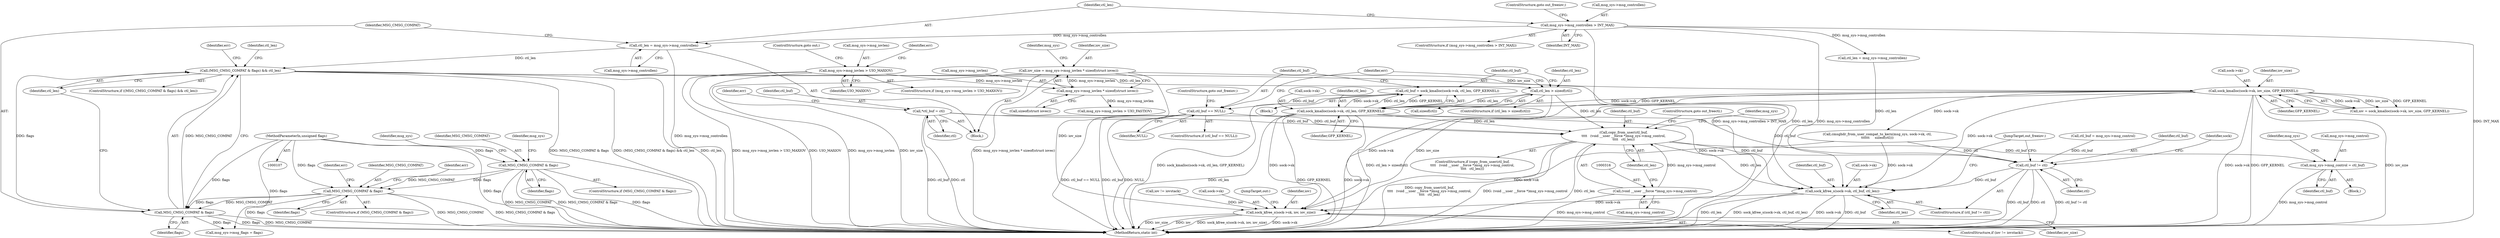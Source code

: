 digraph "0_linux_bc909d9ddbf7778371e36a651d6e4194b1cc7d4c@API" {
"1000313" [label="(Call,copy_from_user(ctl_buf,\n\t\t\t\t   (void __user __force *)msg_sys->msg_control,\n\t\t\t\t   ctl_len))"];
"1000304" [label="(Call,ctl_buf == NULL)"];
"1000295" [label="(Call,ctl_buf = sock_kmalloc(sock->sk, ctl_len, GFP_KERNEL))"];
"1000297" [label="(Call,sock_kmalloc(sock->sk, ctl_len, GFP_KERNEL))"];
"1000195" [label="(Call,sock_kmalloc(sock->sk, iov_size, GFP_KERNEL))"];
"1000178" [label="(Call,iov_size = msg_sys->msg_iovlen * sizeof(struct iovec))"];
"1000180" [label="(Call,msg_sys->msg_iovlen * sizeof(struct iovec))"];
"1000168" [label="(Call,msg_sys->msg_iovlen > UIO_MAXIOV)"];
"1000290" [label="(Call,ctl_len > sizeof(ctl))"];
"1000256" [label="(Call,(MSG_CMSG_COMPAT & flags) && ctl_len)"];
"1000257" [label="(Call,MSG_CMSG_COMPAT & flags)"];
"1000206" [label="(Call,MSG_CMSG_COMPAT & flags)"];
"1000142" [label="(Call,MSG_CMSG_COMPAT & flags)"];
"1000111" [label="(MethodParameterIn,unsigned flags)"];
"1000250" [label="(Call,ctl_len = msg_sys->msg_controllen)"];
"1000244" [label="(Call,msg_sys->msg_controllen > INT_MAX)"];
"1000130" [label="(Call,*ctl_buf = ctl)"];
"1000315" [label="(Call,(void __user __force *)msg_sys->msg_control)"];
"1000322" [label="(Call,msg_sys->msg_control = ctl_buf)"];
"1000409" [label="(Call,ctl_buf != ctl)"];
"1000412" [label="(Call,sock_kfree_s(sock->sk, ctl_buf, ctl_len))"];
"1000423" [label="(Call,sock_kfree_s(sock->sk, iov, iov_size))"];
"1000258" [label="(Identifier,MSG_CMSG_COMPAT)"];
"1000251" [label="(Identifier,ctl_len)"];
"1000412" [label="(Call,sock_kfree_s(sock->sk, ctl_buf, ctl_len))"];
"1000424" [label="(Call,sock->sk)"];
"1000172" [label="(Identifier,UIO_MAXIOV)"];
"1000181" [label="(Call,msg_sys->msg_iovlen)"];
"1000142" [label="(Call,MSG_CMSG_COMPAT & flags)"];
"1000408" [label="(ControlStructure,if (ctl_buf != ctl))"];
"1000189" [label="(Identifier,msg_sys)"];
"1000260" [label="(Identifier,ctl_len)"];
"1000249" [label="(ControlStructure,goto out_freeiov;)"];
"1000298" [label="(Call,sock->sk)"];
"1000290" [label="(Call,ctl_len > sizeof(ctl))"];
"1000169" [label="(Call,msg_sys->msg_iovlen)"];
"1000193" [label="(Call,iov = sock_kmalloc(sock->sk, iov_size, GFP_KERNEL))"];
"1000296" [label="(Identifier,ctl_buf)"];
"1000413" [label="(Call,sock->sk)"];
"1000326" [label="(Identifier,ctl_buf)"];
"1000307" [label="(ControlStructure,goto out_freeiov;)"];
"1000313" [label="(Call,copy_from_user(ctl_buf,\n\t\t\t\t   (void __user __force *)msg_sys->msg_control,\n\t\t\t\t   ctl_len))"];
"1000263" [label="(Identifier,err)"];
"1000250" [label="(Call,ctl_len = msg_sys->msg_controllen)"];
"1000410" [label="(Identifier,ctl_buf)"];
"1000195" [label="(Call,sock_kmalloc(sock->sk, iov_size, GFP_KERNEL))"];
"1000206" [label="(Call,MSG_CMSG_COMPAT & flags)"];
"1000208" [label="(Identifier,flags)"];
"1000295" [label="(Call,ctl_buf = sock_kmalloc(sock->sk, ctl_len, GFP_KERNEL))"];
"1000141" [label="(ControlStructure,if (MSG_CMSG_COMPAT & flags))"];
"1000244" [label="(Call,msg_sys->msg_controllen > INT_MAX)"];
"1000252" [label="(Call,msg_sys->msg_controllen)"];
"1000143" [label="(Identifier,MSG_CMSG_COMPAT)"];
"1000291" [label="(Identifier,ctl_len)"];
"1000148" [label="(Identifier,msg_sys)"];
"1000255" [label="(ControlStructure,if ((MSG_CMSG_COMPAT & flags) && ctl_len))"];
"1000322" [label="(Call,msg_sys->msg_control = ctl_buf)"];
"1000243" [label="(ControlStructure,if (msg_sys->msg_controllen > INT_MAX))"];
"1000323" [label="(Call,msg_sys->msg_control)"];
"1000196" [label="(Call,sock->sk)"];
"1000414" [label="(Identifier,sock)"];
"1000222" [label="(Identifier,err)"];
"1000245" [label="(Call,msg_sys->msg_controllen)"];
"1000280" [label="(Call,ctl_len = msg_sys->msg_controllen)"];
"1000131" [label="(Identifier,ctl_buf)"];
"1000429" [label="(JumpTarget,out:)"];
"1000111" [label="(MethodParameterIn,unsigned flags)"];
"1000264" [label="(Call,cmsghdr_from_user_compat_to_kern(msg_sys, sock->sk, ctl,\n\t\t\t\t\t\t     sizeof(ctl)))"];
"1000416" [label="(Identifier,ctl_buf)"];
"1000428" [label="(Identifier,iov_size)"];
"1000317" [label="(Call,msg_sys->msg_control)"];
"1000432" [label="(MethodReturn,static int)"];
"1000306" [label="(Identifier,NULL)"];
"1000167" [label="(ControlStructure,if (msg_sys->msg_iovlen > UIO_MAXIOV))"];
"1000321" [label="(ControlStructure,goto out_freectl;)"];
"1000411" [label="(Identifier,ctl)"];
"1000113" [label="(Block,)"];
"1000187" [label="(Call,msg_sys->msg_iovlen > UIO_FASTIOV)"];
"1000138" [label="(Identifier,err)"];
"1000409" [label="(Call,ctl_buf != ctl)"];
"1000256" [label="(Call,(MSG_CMSG_COMPAT & flags) && ctl_len)"];
"1000132" [label="(Identifier,ctl)"];
"1000427" [label="(Identifier,iov)"];
"1000289" [label="(ControlStructure,if (ctl_len > sizeof(ctl)))"];
"1000156" [label="(Identifier,msg_sys)"];
"1000294" [label="(Block,)"];
"1000175" [label="(Identifier,err)"];
"1000297" [label="(Call,sock_kmalloc(sock->sk, ctl_len, GFP_KERNEL))"];
"1000199" [label="(Identifier,iov_size)"];
"1000292" [label="(Call,sizeof(ctl))"];
"1000178" [label="(Call,iov_size = msg_sys->msg_iovlen * sizeof(struct iovec))"];
"1000287" [label="(Identifier,ctl_len)"];
"1000207" [label="(Identifier,MSG_CMSG_COMPAT)"];
"1000205" [label="(ControlStructure,if (MSG_CMSG_COMPAT & flags))"];
"1000184" [label="(Call,sizeof(struct iovec))"];
"1000324" [label="(Identifier,msg_sys)"];
"1000420" [label="(Call,iov != iovstack)"];
"1000418" [label="(JumpTarget,out_freeiov:)"];
"1000312" [label="(ControlStructure,if (copy_from_user(ctl_buf,\n\t\t\t\t   (void __user __force *)msg_sys->msg_control,\n\t\t\t\t   ctl_len)))"];
"1000315" [label="(Call,(void __user __force *)msg_sys->msg_control)"];
"1000179" [label="(Identifier,iov_size)"];
"1000320" [label="(Identifier,ctl_len)"];
"1000130" [label="(Call,*ctl_buf = ctl)"];
"1000302" [label="(Identifier,GFP_KERNEL)"];
"1000305" [label="(Identifier,ctl_buf)"];
"1000288" [label="(Block,)"];
"1000144" [label="(Identifier,flags)"];
"1000419" [label="(ControlStructure,if (iov != iovstack))"];
"1000168" [label="(Call,msg_sys->msg_iovlen > UIO_MAXIOV)"];
"1000304" [label="(Call,ctl_buf == NULL)"];
"1000275" [label="(Call,ctl_buf = msg_sys->msg_control)"];
"1000257" [label="(Call,MSG_CMSG_COMPAT & flags)"];
"1000303" [label="(ControlStructure,if (ctl_buf == NULL))"];
"1000417" [label="(Identifier,ctl_len)"];
"1000173" [label="(ControlStructure,goto out;)"];
"1000259" [label="(Identifier,flags)"];
"1000329" [label="(Identifier,msg_sys)"];
"1000309" [label="(Identifier,err)"];
"1000200" [label="(Identifier,GFP_KERNEL)"];
"1000423" [label="(Call,sock_kfree_s(sock->sk, iov, iov_size))"];
"1000301" [label="(Identifier,ctl_len)"];
"1000314" [label="(Identifier,ctl_buf)"];
"1000180" [label="(Call,msg_sys->msg_iovlen * sizeof(struct iovec))"];
"1000211" [label="(Identifier,err)"];
"1000248" [label="(Identifier,INT_MAX)"];
"1000327" [label="(Call,msg_sys->msg_flags = flags)"];
"1000313" -> "1000312"  [label="AST: "];
"1000313" -> "1000320"  [label="CFG: "];
"1000314" -> "1000313"  [label="AST: "];
"1000315" -> "1000313"  [label="AST: "];
"1000320" -> "1000313"  [label="AST: "];
"1000321" -> "1000313"  [label="CFG: "];
"1000324" -> "1000313"  [label="CFG: "];
"1000313" -> "1000432"  [label="DDG: (void __user __force *)msg_sys->msg_control"];
"1000313" -> "1000432"  [label="DDG: copy_from_user(ctl_buf,\n\t\t\t\t   (void __user __force *)msg_sys->msg_control,\n\t\t\t\t   ctl_len)"];
"1000313" -> "1000432"  [label="DDG: ctl_len"];
"1000304" -> "1000313"  [label="DDG: ctl_buf"];
"1000130" -> "1000313"  [label="DDG: ctl_buf"];
"1000315" -> "1000313"  [label="DDG: msg_sys->msg_control"];
"1000290" -> "1000313"  [label="DDG: ctl_len"];
"1000297" -> "1000313"  [label="DDG: ctl_len"];
"1000313" -> "1000322"  [label="DDG: ctl_buf"];
"1000313" -> "1000409"  [label="DDG: ctl_buf"];
"1000313" -> "1000412"  [label="DDG: ctl_len"];
"1000304" -> "1000303"  [label="AST: "];
"1000304" -> "1000306"  [label="CFG: "];
"1000305" -> "1000304"  [label="AST: "];
"1000306" -> "1000304"  [label="AST: "];
"1000307" -> "1000304"  [label="CFG: "];
"1000309" -> "1000304"  [label="CFG: "];
"1000304" -> "1000432"  [label="DDG: ctl_buf == NULL"];
"1000304" -> "1000432"  [label="DDG: ctl_buf"];
"1000304" -> "1000432"  [label="DDG: NULL"];
"1000295" -> "1000304"  [label="DDG: ctl_buf"];
"1000295" -> "1000294"  [label="AST: "];
"1000295" -> "1000297"  [label="CFG: "];
"1000296" -> "1000295"  [label="AST: "];
"1000297" -> "1000295"  [label="AST: "];
"1000305" -> "1000295"  [label="CFG: "];
"1000295" -> "1000432"  [label="DDG: sock_kmalloc(sock->sk, ctl_len, GFP_KERNEL)"];
"1000297" -> "1000295"  [label="DDG: sock->sk"];
"1000297" -> "1000295"  [label="DDG: ctl_len"];
"1000297" -> "1000295"  [label="DDG: GFP_KERNEL"];
"1000297" -> "1000302"  [label="CFG: "];
"1000298" -> "1000297"  [label="AST: "];
"1000301" -> "1000297"  [label="AST: "];
"1000302" -> "1000297"  [label="AST: "];
"1000297" -> "1000432"  [label="DDG: GFP_KERNEL"];
"1000297" -> "1000432"  [label="DDG: sock->sk"];
"1000297" -> "1000432"  [label="DDG: ctl_len"];
"1000195" -> "1000297"  [label="DDG: sock->sk"];
"1000195" -> "1000297"  [label="DDG: GFP_KERNEL"];
"1000290" -> "1000297"  [label="DDG: ctl_len"];
"1000297" -> "1000412"  [label="DDG: sock->sk"];
"1000297" -> "1000423"  [label="DDG: sock->sk"];
"1000195" -> "1000193"  [label="AST: "];
"1000195" -> "1000200"  [label="CFG: "];
"1000196" -> "1000195"  [label="AST: "];
"1000199" -> "1000195"  [label="AST: "];
"1000200" -> "1000195"  [label="AST: "];
"1000193" -> "1000195"  [label="CFG: "];
"1000195" -> "1000432"  [label="DDG: GFP_KERNEL"];
"1000195" -> "1000432"  [label="DDG: iov_size"];
"1000195" -> "1000432"  [label="DDG: sock->sk"];
"1000195" -> "1000193"  [label="DDG: sock->sk"];
"1000195" -> "1000193"  [label="DDG: iov_size"];
"1000195" -> "1000193"  [label="DDG: GFP_KERNEL"];
"1000178" -> "1000195"  [label="DDG: iov_size"];
"1000195" -> "1000264"  [label="DDG: sock->sk"];
"1000195" -> "1000412"  [label="DDG: sock->sk"];
"1000195" -> "1000423"  [label="DDG: sock->sk"];
"1000195" -> "1000423"  [label="DDG: iov_size"];
"1000178" -> "1000113"  [label="AST: "];
"1000178" -> "1000180"  [label="CFG: "];
"1000179" -> "1000178"  [label="AST: "];
"1000180" -> "1000178"  [label="AST: "];
"1000189" -> "1000178"  [label="CFG: "];
"1000178" -> "1000432"  [label="DDG: iov_size"];
"1000178" -> "1000432"  [label="DDG: msg_sys->msg_iovlen * sizeof(struct iovec)"];
"1000180" -> "1000178"  [label="DDG: msg_sys->msg_iovlen"];
"1000178" -> "1000423"  [label="DDG: iov_size"];
"1000180" -> "1000184"  [label="CFG: "];
"1000181" -> "1000180"  [label="AST: "];
"1000184" -> "1000180"  [label="AST: "];
"1000168" -> "1000180"  [label="DDG: msg_sys->msg_iovlen"];
"1000180" -> "1000187"  [label="DDG: msg_sys->msg_iovlen"];
"1000168" -> "1000167"  [label="AST: "];
"1000168" -> "1000172"  [label="CFG: "];
"1000169" -> "1000168"  [label="AST: "];
"1000172" -> "1000168"  [label="AST: "];
"1000173" -> "1000168"  [label="CFG: "];
"1000175" -> "1000168"  [label="CFG: "];
"1000168" -> "1000432"  [label="DDG: msg_sys->msg_iovlen > UIO_MAXIOV"];
"1000168" -> "1000432"  [label="DDG: UIO_MAXIOV"];
"1000168" -> "1000432"  [label="DDG: msg_sys->msg_iovlen"];
"1000290" -> "1000289"  [label="AST: "];
"1000290" -> "1000292"  [label="CFG: "];
"1000291" -> "1000290"  [label="AST: "];
"1000292" -> "1000290"  [label="AST: "];
"1000296" -> "1000290"  [label="CFG: "];
"1000309" -> "1000290"  [label="CFG: "];
"1000290" -> "1000432"  [label="DDG: ctl_len > sizeof(ctl)"];
"1000256" -> "1000290"  [label="DDG: ctl_len"];
"1000256" -> "1000255"  [label="AST: "];
"1000256" -> "1000257"  [label="CFG: "];
"1000256" -> "1000260"  [label="CFG: "];
"1000257" -> "1000256"  [label="AST: "];
"1000260" -> "1000256"  [label="AST: "];
"1000263" -> "1000256"  [label="CFG: "];
"1000287" -> "1000256"  [label="CFG: "];
"1000256" -> "1000432"  [label="DDG: ctl_len"];
"1000256" -> "1000432"  [label="DDG: MSG_CMSG_COMPAT & flags"];
"1000256" -> "1000432"  [label="DDG: (MSG_CMSG_COMPAT & flags) && ctl_len"];
"1000257" -> "1000256"  [label="DDG: MSG_CMSG_COMPAT"];
"1000257" -> "1000256"  [label="DDG: flags"];
"1000250" -> "1000256"  [label="DDG: ctl_len"];
"1000256" -> "1000412"  [label="DDG: ctl_len"];
"1000257" -> "1000259"  [label="CFG: "];
"1000258" -> "1000257"  [label="AST: "];
"1000259" -> "1000257"  [label="AST: "];
"1000260" -> "1000257"  [label="CFG: "];
"1000257" -> "1000432"  [label="DDG: flags"];
"1000257" -> "1000432"  [label="DDG: MSG_CMSG_COMPAT"];
"1000206" -> "1000257"  [label="DDG: MSG_CMSG_COMPAT"];
"1000206" -> "1000257"  [label="DDG: flags"];
"1000111" -> "1000257"  [label="DDG: flags"];
"1000257" -> "1000327"  [label="DDG: flags"];
"1000206" -> "1000205"  [label="AST: "];
"1000206" -> "1000208"  [label="CFG: "];
"1000207" -> "1000206"  [label="AST: "];
"1000208" -> "1000206"  [label="AST: "];
"1000211" -> "1000206"  [label="CFG: "];
"1000222" -> "1000206"  [label="CFG: "];
"1000206" -> "1000432"  [label="DDG: MSG_CMSG_COMPAT & flags"];
"1000206" -> "1000432"  [label="DDG: flags"];
"1000206" -> "1000432"  [label="DDG: MSG_CMSG_COMPAT"];
"1000142" -> "1000206"  [label="DDG: MSG_CMSG_COMPAT"];
"1000142" -> "1000206"  [label="DDG: flags"];
"1000111" -> "1000206"  [label="DDG: flags"];
"1000142" -> "1000141"  [label="AST: "];
"1000142" -> "1000144"  [label="CFG: "];
"1000143" -> "1000142"  [label="AST: "];
"1000144" -> "1000142"  [label="AST: "];
"1000148" -> "1000142"  [label="CFG: "];
"1000156" -> "1000142"  [label="CFG: "];
"1000142" -> "1000432"  [label="DDG: MSG_CMSG_COMPAT & flags"];
"1000142" -> "1000432"  [label="DDG: flags"];
"1000142" -> "1000432"  [label="DDG: MSG_CMSG_COMPAT"];
"1000111" -> "1000142"  [label="DDG: flags"];
"1000111" -> "1000107"  [label="AST: "];
"1000111" -> "1000432"  [label="DDG: flags"];
"1000111" -> "1000327"  [label="DDG: flags"];
"1000250" -> "1000113"  [label="AST: "];
"1000250" -> "1000252"  [label="CFG: "];
"1000251" -> "1000250"  [label="AST: "];
"1000252" -> "1000250"  [label="AST: "];
"1000258" -> "1000250"  [label="CFG: "];
"1000250" -> "1000432"  [label="DDG: msg_sys->msg_controllen"];
"1000244" -> "1000250"  [label="DDG: msg_sys->msg_controllen"];
"1000244" -> "1000243"  [label="AST: "];
"1000244" -> "1000248"  [label="CFG: "];
"1000245" -> "1000244"  [label="AST: "];
"1000248" -> "1000244"  [label="AST: "];
"1000249" -> "1000244"  [label="CFG: "];
"1000251" -> "1000244"  [label="CFG: "];
"1000244" -> "1000432"  [label="DDG: INT_MAX"];
"1000244" -> "1000432"  [label="DDG: msg_sys->msg_controllen > INT_MAX"];
"1000244" -> "1000432"  [label="DDG: msg_sys->msg_controllen"];
"1000244" -> "1000280"  [label="DDG: msg_sys->msg_controllen"];
"1000130" -> "1000113"  [label="AST: "];
"1000130" -> "1000132"  [label="CFG: "];
"1000131" -> "1000130"  [label="AST: "];
"1000132" -> "1000130"  [label="AST: "];
"1000138" -> "1000130"  [label="CFG: "];
"1000130" -> "1000432"  [label="DDG: ctl"];
"1000130" -> "1000432"  [label="DDG: ctl_buf"];
"1000130" -> "1000409"  [label="DDG: ctl_buf"];
"1000315" -> "1000317"  [label="CFG: "];
"1000316" -> "1000315"  [label="AST: "];
"1000317" -> "1000315"  [label="AST: "];
"1000320" -> "1000315"  [label="CFG: "];
"1000315" -> "1000432"  [label="DDG: msg_sys->msg_control"];
"1000322" -> "1000288"  [label="AST: "];
"1000322" -> "1000326"  [label="CFG: "];
"1000323" -> "1000322"  [label="AST: "];
"1000326" -> "1000322"  [label="AST: "];
"1000329" -> "1000322"  [label="CFG: "];
"1000322" -> "1000432"  [label="DDG: msg_sys->msg_control"];
"1000409" -> "1000408"  [label="AST: "];
"1000409" -> "1000411"  [label="CFG: "];
"1000410" -> "1000409"  [label="AST: "];
"1000411" -> "1000409"  [label="AST: "];
"1000414" -> "1000409"  [label="CFG: "];
"1000418" -> "1000409"  [label="CFG: "];
"1000409" -> "1000432"  [label="DDG: ctl"];
"1000409" -> "1000432"  [label="DDG: ctl_buf != ctl"];
"1000409" -> "1000432"  [label="DDG: ctl_buf"];
"1000275" -> "1000409"  [label="DDG: ctl_buf"];
"1000264" -> "1000409"  [label="DDG: ctl"];
"1000409" -> "1000412"  [label="DDG: ctl_buf"];
"1000412" -> "1000408"  [label="AST: "];
"1000412" -> "1000417"  [label="CFG: "];
"1000413" -> "1000412"  [label="AST: "];
"1000416" -> "1000412"  [label="AST: "];
"1000417" -> "1000412"  [label="AST: "];
"1000418" -> "1000412"  [label="CFG: "];
"1000412" -> "1000432"  [label="DDG: sock_kfree_s(sock->sk, ctl_buf, ctl_len)"];
"1000412" -> "1000432"  [label="DDG: sock->sk"];
"1000412" -> "1000432"  [label="DDG: ctl_buf"];
"1000412" -> "1000432"  [label="DDG: ctl_len"];
"1000264" -> "1000412"  [label="DDG: sock->sk"];
"1000280" -> "1000412"  [label="DDG: ctl_len"];
"1000412" -> "1000423"  [label="DDG: sock->sk"];
"1000423" -> "1000419"  [label="AST: "];
"1000423" -> "1000428"  [label="CFG: "];
"1000424" -> "1000423"  [label="AST: "];
"1000427" -> "1000423"  [label="AST: "];
"1000428" -> "1000423"  [label="AST: "];
"1000429" -> "1000423"  [label="CFG: "];
"1000423" -> "1000432"  [label="DDG: iov_size"];
"1000423" -> "1000432"  [label="DDG: iov"];
"1000423" -> "1000432"  [label="DDG: sock_kfree_s(sock->sk, iov, iov_size)"];
"1000423" -> "1000432"  [label="DDG: sock->sk"];
"1000264" -> "1000423"  [label="DDG: sock->sk"];
"1000420" -> "1000423"  [label="DDG: iov"];
}
